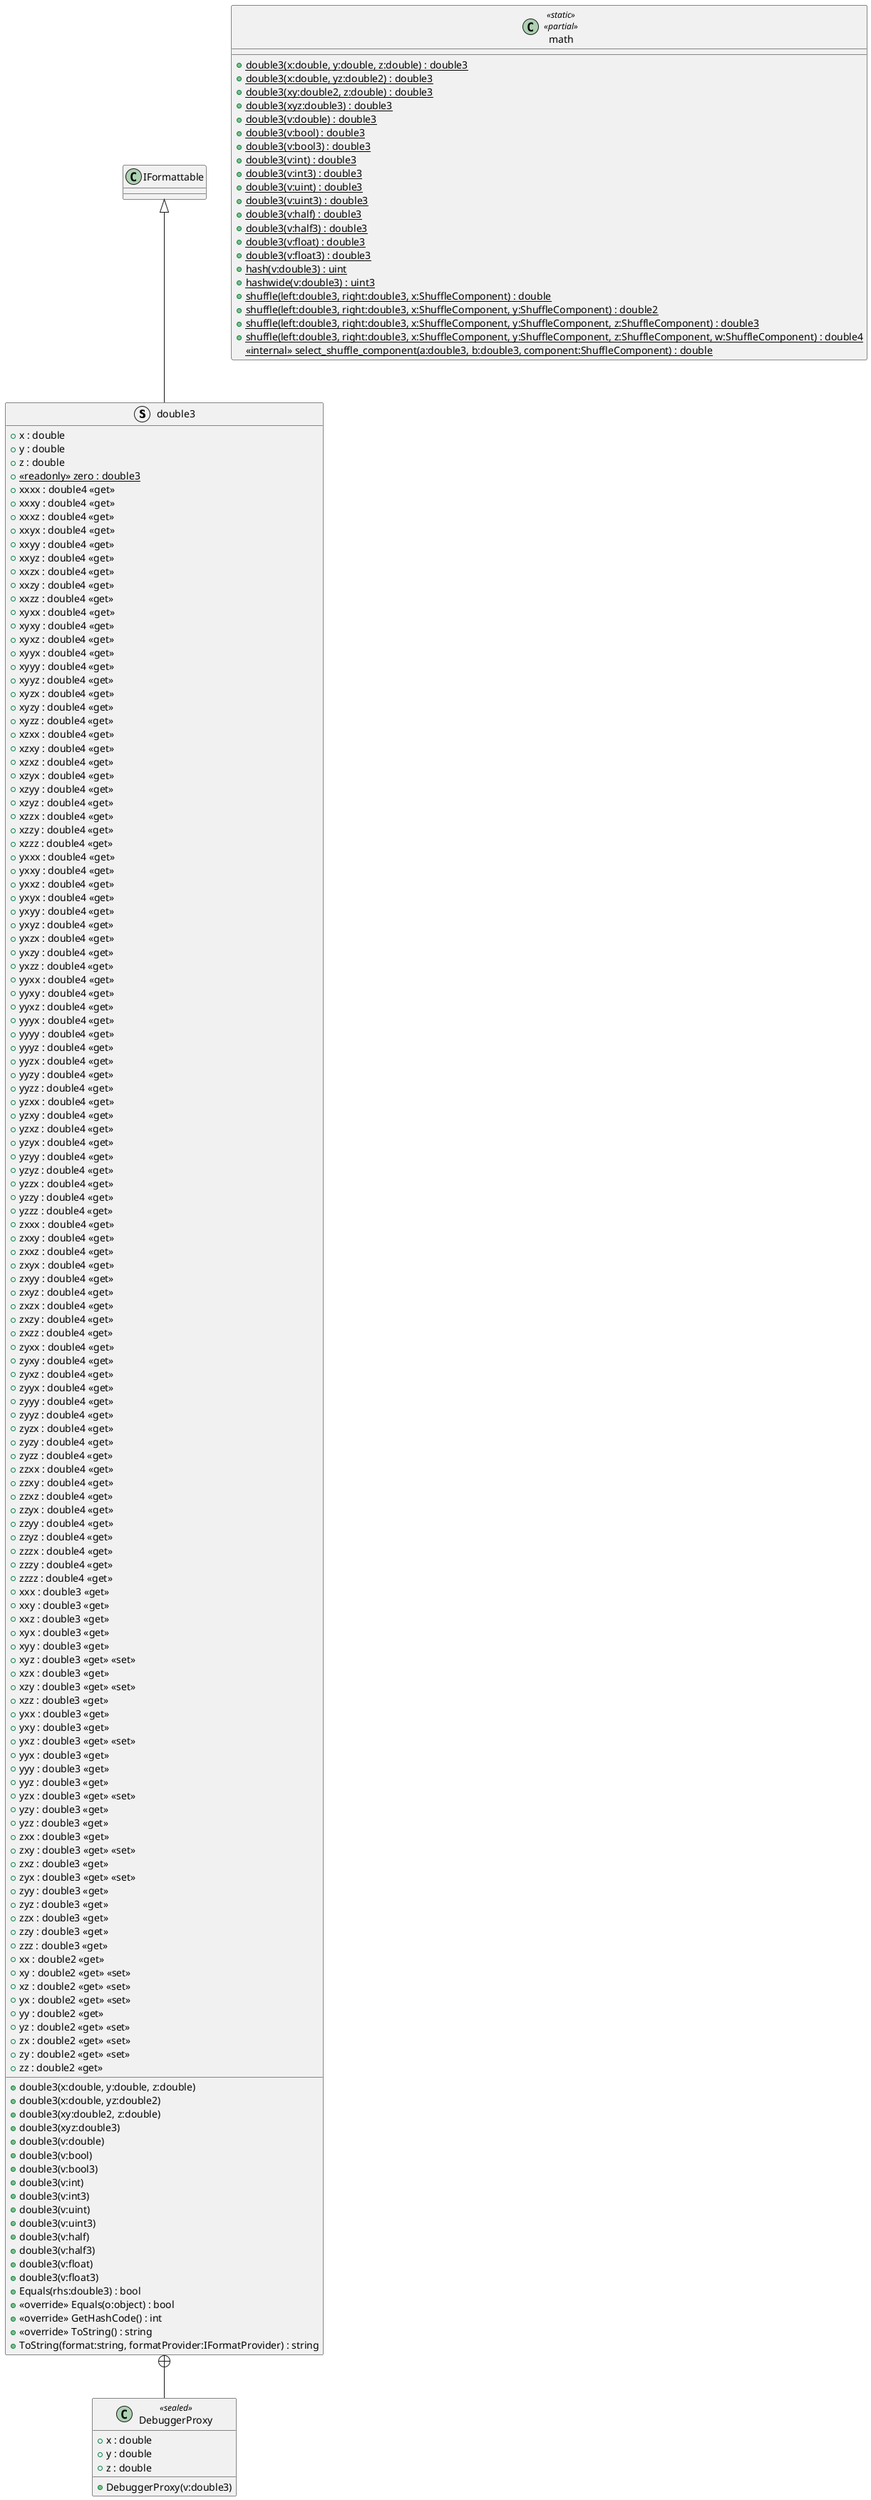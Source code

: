 @startuml
struct double3 {
    + x : double
    + y : double
    + z : double
    + {static} <<readonly>> zero : double3
    + double3(x:double, y:double, z:double)
    + double3(x:double, yz:double2)
    + double3(xy:double2, z:double)
    + double3(xyz:double3)
    + double3(v:double)
    + double3(v:bool)
    + double3(v:bool3)
    + double3(v:int)
    + double3(v:int3)
    + double3(v:uint)
    + double3(v:uint3)
    + double3(v:half)
    + double3(v:half3)
    + double3(v:float)
    + double3(v:float3)
    + xxxx : double4 <<get>>
    + xxxy : double4 <<get>>
    + xxxz : double4 <<get>>
    + xxyx : double4 <<get>>
    + xxyy : double4 <<get>>
    + xxyz : double4 <<get>>
    + xxzx : double4 <<get>>
    + xxzy : double4 <<get>>
    + xxzz : double4 <<get>>
    + xyxx : double4 <<get>>
    + xyxy : double4 <<get>>
    + xyxz : double4 <<get>>
    + xyyx : double4 <<get>>
    + xyyy : double4 <<get>>
    + xyyz : double4 <<get>>
    + xyzx : double4 <<get>>
    + xyzy : double4 <<get>>
    + xyzz : double4 <<get>>
    + xzxx : double4 <<get>>
    + xzxy : double4 <<get>>
    + xzxz : double4 <<get>>
    + xzyx : double4 <<get>>
    + xzyy : double4 <<get>>
    + xzyz : double4 <<get>>
    + xzzx : double4 <<get>>
    + xzzy : double4 <<get>>
    + xzzz : double4 <<get>>
    + yxxx : double4 <<get>>
    + yxxy : double4 <<get>>
    + yxxz : double4 <<get>>
    + yxyx : double4 <<get>>
    + yxyy : double4 <<get>>
    + yxyz : double4 <<get>>
    + yxzx : double4 <<get>>
    + yxzy : double4 <<get>>
    + yxzz : double4 <<get>>
    + yyxx : double4 <<get>>
    + yyxy : double4 <<get>>
    + yyxz : double4 <<get>>
    + yyyx : double4 <<get>>
    + yyyy : double4 <<get>>
    + yyyz : double4 <<get>>
    + yyzx : double4 <<get>>
    + yyzy : double4 <<get>>
    + yyzz : double4 <<get>>
    + yzxx : double4 <<get>>
    + yzxy : double4 <<get>>
    + yzxz : double4 <<get>>
    + yzyx : double4 <<get>>
    + yzyy : double4 <<get>>
    + yzyz : double4 <<get>>
    + yzzx : double4 <<get>>
    + yzzy : double4 <<get>>
    + yzzz : double4 <<get>>
    + zxxx : double4 <<get>>
    + zxxy : double4 <<get>>
    + zxxz : double4 <<get>>
    + zxyx : double4 <<get>>
    + zxyy : double4 <<get>>
    + zxyz : double4 <<get>>
    + zxzx : double4 <<get>>
    + zxzy : double4 <<get>>
    + zxzz : double4 <<get>>
    + zyxx : double4 <<get>>
    + zyxy : double4 <<get>>
    + zyxz : double4 <<get>>
    + zyyx : double4 <<get>>
    + zyyy : double4 <<get>>
    + zyyz : double4 <<get>>
    + zyzx : double4 <<get>>
    + zyzy : double4 <<get>>
    + zyzz : double4 <<get>>
    + zzxx : double4 <<get>>
    + zzxy : double4 <<get>>
    + zzxz : double4 <<get>>
    + zzyx : double4 <<get>>
    + zzyy : double4 <<get>>
    + zzyz : double4 <<get>>
    + zzzx : double4 <<get>>
    + zzzy : double4 <<get>>
    + zzzz : double4 <<get>>
    + xxx : double3 <<get>>
    + xxy : double3 <<get>>
    + xxz : double3 <<get>>
    + xyx : double3 <<get>>
    + xyy : double3 <<get>>
    + xyz : double3 <<get>> <<set>>
    + xzx : double3 <<get>>
    + xzy : double3 <<get>> <<set>>
    + xzz : double3 <<get>>
    + yxx : double3 <<get>>
    + yxy : double3 <<get>>
    + yxz : double3 <<get>> <<set>>
    + yyx : double3 <<get>>
    + yyy : double3 <<get>>
    + yyz : double3 <<get>>
    + yzx : double3 <<get>> <<set>>
    + yzy : double3 <<get>>
    + yzz : double3 <<get>>
    + zxx : double3 <<get>>
    + zxy : double3 <<get>> <<set>>
    + zxz : double3 <<get>>
    + zyx : double3 <<get>> <<set>>
    + zyy : double3 <<get>>
    + zyz : double3 <<get>>
    + zzx : double3 <<get>>
    + zzy : double3 <<get>>
    + zzz : double3 <<get>>
    + xx : double2 <<get>>
    + xy : double2 <<get>> <<set>>
    + xz : double2 <<get>> <<set>>
    + yx : double2 <<get>> <<set>>
    + yy : double2 <<get>>
    + yz : double2 <<get>> <<set>>
    + zx : double2 <<get>> <<set>>
    + zy : double2 <<get>> <<set>>
    + zz : double2 <<get>>
    + Equals(rhs:double3) : bool
    + <<override>> Equals(o:object) : bool
    + <<override>> GetHashCode() : int
    + <<override>> ToString() : string
    + ToString(format:string, formatProvider:IFormatProvider) : string
}
class math <<static>> <<partial>> {
    + {static} double3(x:double, y:double, z:double) : double3
    + {static} double3(x:double, yz:double2) : double3
    + {static} double3(xy:double2, z:double) : double3
    + {static} double3(xyz:double3) : double3
    + {static} double3(v:double) : double3
    + {static} double3(v:bool) : double3
    + {static} double3(v:bool3) : double3
    + {static} double3(v:int) : double3
    + {static} double3(v:int3) : double3
    + {static} double3(v:uint) : double3
    + {static} double3(v:uint3) : double3
    + {static} double3(v:half) : double3
    + {static} double3(v:half3) : double3
    + {static} double3(v:float) : double3
    + {static} double3(v:float3) : double3
    + {static} hash(v:double3) : uint
    + {static} hashwide(v:double3) : uint3
    + {static} shuffle(left:double3, right:double3, x:ShuffleComponent) : double
    + {static} shuffle(left:double3, right:double3, x:ShuffleComponent, y:ShuffleComponent) : double2
    + {static} shuffle(left:double3, right:double3, x:ShuffleComponent, y:ShuffleComponent, z:ShuffleComponent) : double3
    + {static} shuffle(left:double3, right:double3, x:ShuffleComponent, y:ShuffleComponent, z:ShuffleComponent, w:ShuffleComponent) : double4
    <<internal>> {static} select_shuffle_component(a:double3, b:double3, component:ShuffleComponent) : double
}
class DebuggerProxy <<sealed>> {
    + x : double
    + y : double
    + z : double
    + DebuggerProxy(v:double3)
}
IFormattable <|-- double3
double3 +-- DebuggerProxy
@enduml

